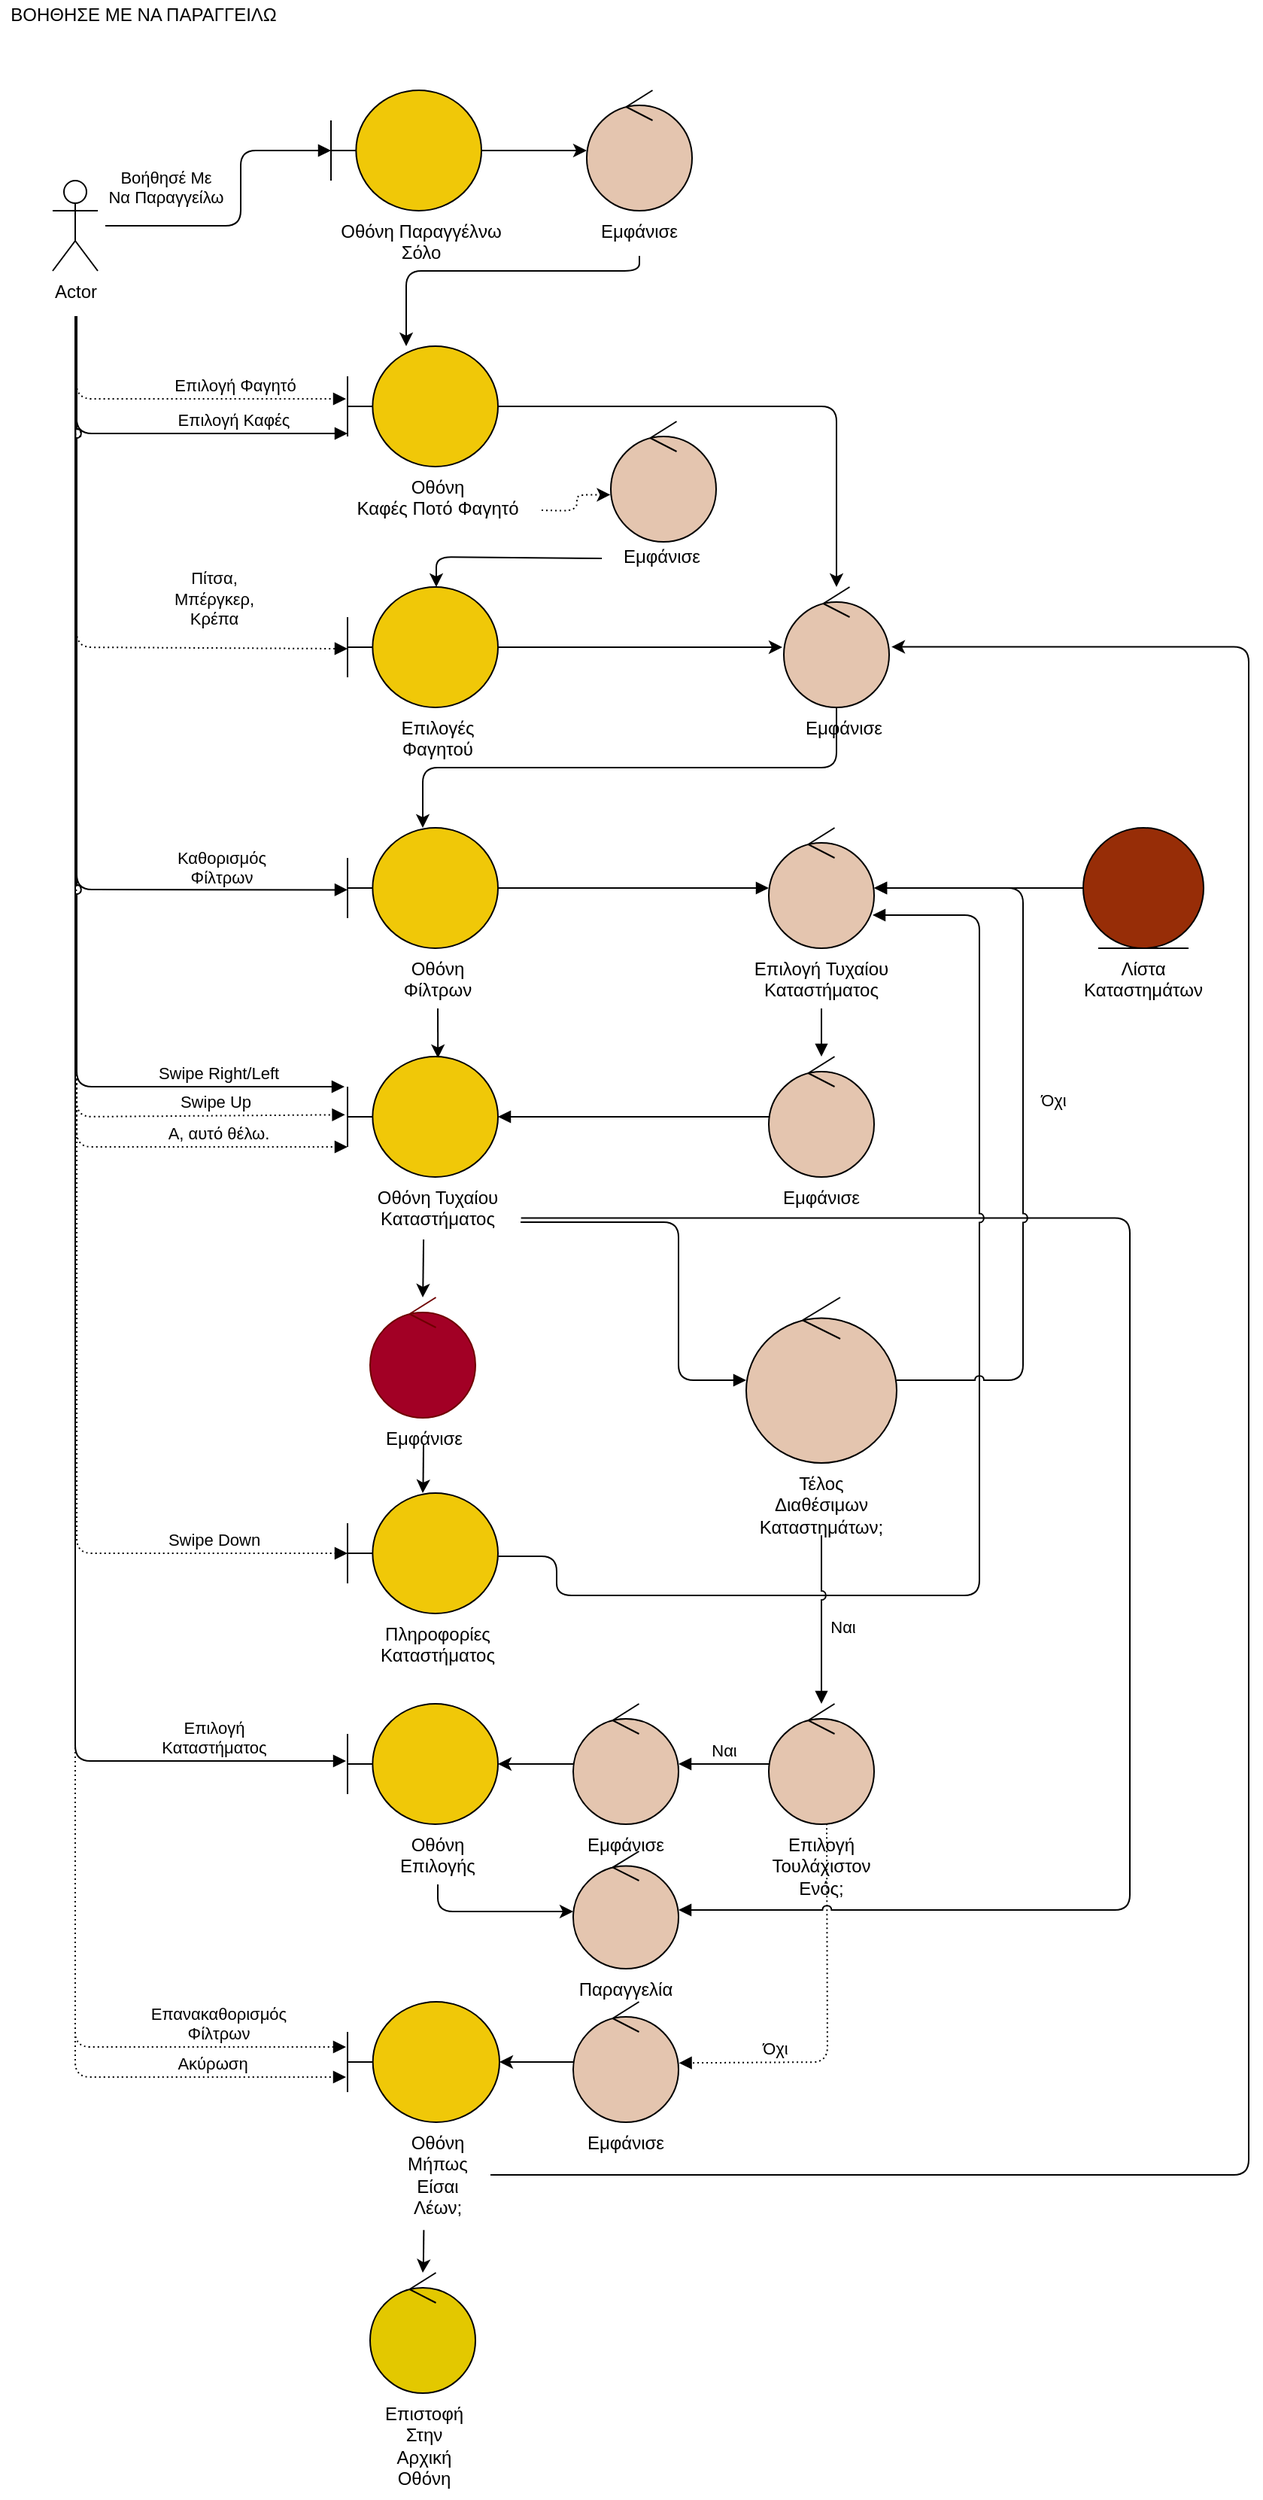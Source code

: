 <mxfile version="17.4.2" type="device"><diagram id="_NEF_zK0TXl3RWh3A6Ux" name="Page-1"><mxGraphModel dx="2742" dy="2011" grid="1" gridSize="10" guides="1" tooltips="1" connect="1" arrows="1" fold="1" page="1" pageScale="1" pageWidth="850" pageHeight="1100" math="0" shadow="0"><root><mxCell id="0"/><mxCell id="1" parent="0"/><mxCell id="VGltN-xVdtFaa_U-IgUX-50" value="Όχι" style="html=1;verticalAlign=bottom;endArrow=block;rounded=1;exitX=0.55;exitY=0.995;exitDx=0;exitDy=0;exitPerimeter=0;entryX=1.004;entryY=0.508;entryDx=0;entryDy=0;entryPerimeter=0;fillColor=#fa6800;strokeColor=#000000;jumpStyle=arc;dashed=1;dashPattern=1 2;fontColor=#000000;labelBackgroundColor=none;align=center;" parent="1" source="VGltN-xVdtFaa_U-IgUX-46" target="VGltN-xVdtFaa_U-IgUX-52" edge="1"><mxGeometry x="0.506" width="80" relative="1" as="geometry"><mxPoint x="720" y="1440" as="sourcePoint"/><mxPoint x="910" y="1450" as="targetPoint"/><Array as="points"><mxPoint x="910" y="1470"/></Array><mxPoint as="offset"/></mxGeometry></mxCell><mxCell id="VGltN-xVdtFaa_U-IgUX-1" value="Actor" style="shape=umlActor;verticalLabelPosition=bottom;verticalAlign=top;html=1;fontColor=#000000;labelBackgroundColor=none;align=center;" parent="1" vertex="1"><mxGeometry x="395" y="220" width="30" height="60" as="geometry"/></mxCell><mxCell id="VGltN-xVdtFaa_U-IgUX-2" style="edgeStyle=orthogonalEdgeStyle;rounded=1;orthogonalLoop=1;jettySize=auto;html=1;jumpStyle=arc;fontColor=#000000;labelBackgroundColor=none;align=center;" parent="1" source="VGltN-xVdtFaa_U-IgUX-3" target="VGltN-xVdtFaa_U-IgUX-35" edge="1"><mxGeometry relative="1" as="geometry"/></mxCell><mxCell id="VGltN-xVdtFaa_U-IgUX-3" value="" style="shape=umlBoundary;whiteSpace=wrap;html=1;fillColor=#F0C808;strokeColor=#000000;fontColor=#000000;labelBackgroundColor=none;align=center;" parent="1" vertex="1"><mxGeometry x="580" y="160" width="100" height="80" as="geometry"/></mxCell><mxCell id="VGltN-xVdtFaa_U-IgUX-4" value="Βοήθησέ Με &lt;br&gt;Να Παραγγείλω" style="html=1;verticalAlign=bottom;endArrow=block;rounded=1;jumpStyle=arc;fontColor=#000000;labelBackgroundColor=none;align=center;" parent="1" target="VGltN-xVdtFaa_U-IgUX-3" edge="1"><mxGeometry x="-0.6" y="10" width="80" relative="1" as="geometry"><mxPoint x="430" y="250" as="sourcePoint"/><mxPoint x="510" y="199.5" as="targetPoint"/><Array as="points"><mxPoint x="520" y="250"/><mxPoint x="520" y="200"/></Array><mxPoint as="offset"/></mxGeometry></mxCell><mxCell id="VGltN-xVdtFaa_U-IgUX-5" style="edgeStyle=orthogonalEdgeStyle;rounded=1;orthogonalLoop=1;jettySize=auto;html=1;jumpStyle=arc;fontColor=#000000;labelBackgroundColor=none;align=center;" parent="1" source="VGltN-xVdtFaa_U-IgUX-7" target="VGltN-xVdtFaa_U-IgUX-32" edge="1"><mxGeometry relative="1" as="geometry"/></mxCell><mxCell id="VGltN-xVdtFaa_U-IgUX-6" style="edgeStyle=orthogonalEdgeStyle;rounded=1;orthogonalLoop=1;jettySize=auto;html=1;fillColor=#008a00;strokeColor=#000000;jumpStyle=arc;dashed=1;dashPattern=1 2;fontColor=#000000;labelBackgroundColor=none;align=center;entryX=-0.004;entryY=0.609;entryDx=0;entryDy=0;entryPerimeter=0;" parent="1" target="VGltN-xVdtFaa_U-IgUX-27" edge="1"><mxGeometry relative="1" as="geometry"><Array as="points"/><mxPoint x="720" y="439" as="sourcePoint"/></mxGeometry></mxCell><mxCell id="VGltN-xVdtFaa_U-IgUX-7" value="" style="shape=umlBoundary;whiteSpace=wrap;html=1;fillColor=#F0C808;strokeColor=#000000;fontColor=#000000;labelBackgroundColor=none;align=center;" parent="1" vertex="1"><mxGeometry x="591" y="330" width="100" height="80" as="geometry"/></mxCell><mxCell id="VGltN-xVdtFaa_U-IgUX-8" value="Επιλογή Καφές" style="html=1;verticalAlign=bottom;endArrow=block;rounded=1;entryX=0;entryY=0.725;entryDx=0;entryDy=0;entryPerimeter=0;jumpStyle=arc;fontColor=#000000;labelBackgroundColor=none;align=center;endFill=1;" parent="1" target="VGltN-xVdtFaa_U-IgUX-7" edge="1"><mxGeometry x="0.409" width="80" relative="1" as="geometry"><mxPoint x="410" y="310" as="sourcePoint"/><mxPoint x="581" y="400" as="targetPoint"/><Array as="points"><mxPoint x="411" y="388"/></Array><mxPoint as="offset"/></mxGeometry></mxCell><mxCell id="VGltN-xVdtFaa_U-IgUX-9" value="" style="edgeStyle=orthogonalEdgeStyle;rounded=1;orthogonalLoop=1;jettySize=auto;html=1;jumpStyle=arc;fontColor=#000000;labelBackgroundColor=none;align=center;exitX=0.5;exitY=1;exitDx=0;exitDy=0;entryX=0.601;entryY=0.012;entryDx=0;entryDy=0;entryPerimeter=0;" parent="1" source="GiPnvIW-uL_MD8XltnEx-7" target="VGltN-xVdtFaa_U-IgUX-15" edge="1"><mxGeometry relative="1" as="geometry"/></mxCell><mxCell id="VGltN-xVdtFaa_U-IgUX-10" style="edgeStyle=orthogonalEdgeStyle;rounded=1;orthogonalLoop=1;jettySize=auto;html=1;jumpStyle=arc;fontColor=#000000;labelBackgroundColor=none;align=center;endArrow=block;endFill=1;" parent="1" source="VGltN-xVdtFaa_U-IgUX-11" target="VGltN-xVdtFaa_U-IgUX-19" edge="1"><mxGeometry relative="1" as="geometry"/></mxCell><mxCell id="VGltN-xVdtFaa_U-IgUX-11" value="" style="shape=umlBoundary;whiteSpace=wrap;html=1;fillColor=#F0C808;strokeColor=#000000;fontColor=#000000;labelBackgroundColor=none;align=center;" parent="1" vertex="1"><mxGeometry x="591" y="650" width="100" height="80" as="geometry"/></mxCell><mxCell id="VGltN-xVdtFaa_U-IgUX-12" value="Καθορισμός&lt;br&gt;Φίλτρων" style="html=1;verticalAlign=bottom;endArrow=block;rounded=1;entryX=0;entryY=0.515;entryDx=0;entryDy=0;entryPerimeter=0;jumpStyle=arc;fontColor=#000000;labelBackgroundColor=none;align=center;endFill=1;" parent="1" target="VGltN-xVdtFaa_U-IgUX-11" edge="1"><mxGeometry x="0.702" y="-1" width="80" relative="1" as="geometry"><mxPoint x="410" y="310" as="sourcePoint"/><mxPoint x="591" y="680" as="targetPoint"/><Array as="points"><mxPoint x="411" y="691"/></Array><mxPoint as="offset"/></mxGeometry></mxCell><mxCell id="VGltN-xVdtFaa_U-IgUX-13" value="" style="edgeStyle=orthogonalEdgeStyle;rounded=1;orthogonalLoop=1;jettySize=auto;html=1;fillColor=#a20025;strokeColor=#000000;jumpStyle=arc;fontColor=#000000;labelBackgroundColor=none;align=center;exitX=0.414;exitY=1.038;exitDx=0;exitDy=0;exitPerimeter=0;" parent="1" source="GiPnvIW-uL_MD8XltnEx-10" target="VGltN-xVdtFaa_U-IgUX-38" edge="1"><mxGeometry relative="1" as="geometry"/></mxCell><mxCell id="VGltN-xVdtFaa_U-IgUX-14" style="edgeStyle=orthogonalEdgeStyle;rounded=1;orthogonalLoop=1;jettySize=auto;html=1;jumpStyle=arc;fontColor=#000000;labelBackgroundColor=none;align=center;exitX=1;exitY=0.75;exitDx=0;exitDy=0;endArrow=block;endFill=1;" parent="1" source="GiPnvIW-uL_MD8XltnEx-10" target="VGltN-xVdtFaa_U-IgUX-25" edge="1"><mxGeometry relative="1" as="geometry"><mxPoint x="691" y="1072" as="targetPoint"/><Array as="points"><mxPoint x="811" y="912"/><mxPoint x="811" y="1017"/></Array></mxGeometry></mxCell><mxCell id="VGltN-xVdtFaa_U-IgUX-61" style="edgeStyle=orthogonalEdgeStyle;rounded=1;orthogonalLoop=1;jettySize=auto;html=1;fillColor=#0050ef;strokeColor=#000000;jumpStyle=arc;fontColor=#000000;labelBackgroundColor=none;align=center;exitX=1.003;exitY=0.681;exitDx=0;exitDy=0;endArrow=block;endFill=1;exitPerimeter=0;" parent="1" source="GiPnvIW-uL_MD8XltnEx-10" target="VGltN-xVdtFaa_U-IgUX-59" edge="1"><mxGeometry relative="1" as="geometry"><Array as="points"><mxPoint x="1111" y="909"/><mxPoint x="1111" y="1369"/></Array></mxGeometry></mxCell><mxCell id="VGltN-xVdtFaa_U-IgUX-15" value="" style="shape=umlBoundary;whiteSpace=wrap;html=1;fillColor=#F0C808;strokeColor=#000000;fontColor=#000000;labelBackgroundColor=none;align=center;" parent="1" vertex="1"><mxGeometry x="591" y="802" width="100" height="80" as="geometry"/></mxCell><mxCell id="VGltN-xVdtFaa_U-IgUX-16" style="edgeStyle=orthogonalEdgeStyle;rounded=1;orthogonalLoop=1;jettySize=auto;html=1;jumpStyle=arc;fontColor=#000000;labelBackgroundColor=none;align=center;endArrow=block;endFill=1;" parent="1" source="VGltN-xVdtFaa_U-IgUX-17" target="VGltN-xVdtFaa_U-IgUX-15" edge="1"><mxGeometry relative="1" as="geometry"/></mxCell><mxCell id="VGltN-xVdtFaa_U-IgUX-17" value="" style="ellipse;shape=umlControl;whiteSpace=wrap;html=1;fillColor=#E4C5AF;fontColor=#000000;labelBackgroundColor=none;align=center;" parent="1" vertex="1"><mxGeometry x="871" y="802" width="70" height="80" as="geometry"/></mxCell><mxCell id="VGltN-xVdtFaa_U-IgUX-18" style="edgeStyle=orthogonalEdgeStyle;rounded=1;orthogonalLoop=1;jettySize=auto;html=1;jumpStyle=arc;fontColor=#000000;labelBackgroundColor=none;align=center;exitX=0.5;exitY=1;exitDx=0;exitDy=0;endArrow=block;endFill=1;" parent="1" source="GiPnvIW-uL_MD8XltnEx-8" target="VGltN-xVdtFaa_U-IgUX-17" edge="1"><mxGeometry relative="1" as="geometry"/></mxCell><mxCell id="VGltN-xVdtFaa_U-IgUX-19" value="" style="ellipse;shape=umlControl;whiteSpace=wrap;html=1;fillColor=#E4C5AF;fontColor=#000000;labelBackgroundColor=none;align=center;" parent="1" vertex="1"><mxGeometry x="871" y="650" width="70" height="80" as="geometry"/></mxCell><mxCell id="VGltN-xVdtFaa_U-IgUX-20" style="edgeStyle=orthogonalEdgeStyle;rounded=1;orthogonalLoop=1;jettySize=auto;html=1;jumpStyle=arc;fontColor=#000000;labelBackgroundColor=none;align=center;endArrow=block;endFill=1;" parent="1" source="VGltN-xVdtFaa_U-IgUX-21" target="VGltN-xVdtFaa_U-IgUX-19" edge="1"><mxGeometry relative="1" as="geometry"><Array as="points"><mxPoint x="990" y="690"/><mxPoint x="990" y="690"/></Array></mxGeometry></mxCell><mxCell id="VGltN-xVdtFaa_U-IgUX-21" value="" style="ellipse;shape=umlEntity;whiteSpace=wrap;html=1;fontColor=#000000;labelBackgroundColor=none;align=center;fillColor=#972D07;" parent="1" vertex="1"><mxGeometry x="1080" y="650" width="80" height="80" as="geometry"/></mxCell><mxCell id="VGltN-xVdtFaa_U-IgUX-22" value="Swipe Right/Left" style="html=1;verticalAlign=bottom;endArrow=block;rounded=1;jumpStyle=arc;fontColor=#000000;labelBackgroundColor=none;align=center;endFill=1;" parent="1" edge="1"><mxGeometry x="0.756" width="80" relative="1" as="geometry"><mxPoint x="411" y="310" as="sourcePoint"/><mxPoint x="589" y="822" as="targetPoint"/><Array as="points"><mxPoint x="411" y="822"/></Array><mxPoint as="offset"/></mxGeometry></mxCell><mxCell id="VGltN-xVdtFaa_U-IgUX-23" style="edgeStyle=orthogonalEdgeStyle;rounded=1;orthogonalLoop=1;jettySize=auto;html=1;fillColor=#a20025;strokeColor=#000000;jumpStyle=arc;fontColor=#000000;labelBackgroundColor=none;align=center;exitX=1.003;exitY=0.525;exitDx=0;exitDy=0;exitPerimeter=0;endArrow=block;endFill=1;" parent="1" source="VGltN-xVdtFaa_U-IgUX-24" edge="1"><mxGeometry relative="1" as="geometry"><mxPoint x="940" y="708" as="targetPoint"/><Array as="points"><mxPoint x="730" y="1134"/><mxPoint x="730" y="1160"/><mxPoint x="1011" y="1160"/><mxPoint x="1011" y="708"/></Array></mxGeometry></mxCell><mxCell id="VGltN-xVdtFaa_U-IgUX-24" value="" style="shape=umlBoundary;whiteSpace=wrap;html=1;fillColor=#F0C808;fontColor=#000000;strokeColor=#000000;labelBackgroundColor=none;align=center;" parent="1" vertex="1"><mxGeometry x="591" y="1092" width="100" height="80" as="geometry"/></mxCell><mxCell id="VGltN-xVdtFaa_U-IgUX-25" value="" style="ellipse;shape=umlControl;whiteSpace=wrap;html=1;fillColor=#E4C5AF;fontColor=#000000;labelBackgroundColor=none;align=center;" parent="1" vertex="1"><mxGeometry x="856" y="962" width="100" height="110" as="geometry"/></mxCell><mxCell id="VGltN-xVdtFaa_U-IgUX-26" style="edgeStyle=orthogonalEdgeStyle;rounded=1;orthogonalLoop=1;jettySize=auto;html=1;fillColor=#008a00;strokeColor=#000000;jumpStyle=arc;fontColor=#000000;labelBackgroundColor=none;align=center;exitX=0;exitY=0.5;exitDx=0;exitDy=0;" parent="1" source="GiPnvIW-uL_MD8XltnEx-4" target="VGltN-xVdtFaa_U-IgUX-29" edge="1"><mxGeometry relative="1" as="geometry"><Array as="points"><mxPoint x="760" y="470"/><mxPoint x="650" y="470"/></Array></mxGeometry></mxCell><mxCell id="VGltN-xVdtFaa_U-IgUX-27" value="" style="ellipse;shape=umlControl;whiteSpace=wrap;html=1;fillColor=#E4C5AF;fontColor=#000000;strokeColor=#000000;labelBackgroundColor=none;align=center;" parent="1" vertex="1"><mxGeometry x="766" y="380" width="70" height="80" as="geometry"/></mxCell><mxCell id="VGltN-xVdtFaa_U-IgUX-28" style="edgeStyle=orthogonalEdgeStyle;rounded=1;orthogonalLoop=1;jettySize=auto;html=1;fillColor=#008a00;strokeColor=#000000;jumpStyle=arc;fontColor=#000000;labelBackgroundColor=none;align=center;" parent="1" source="VGltN-xVdtFaa_U-IgUX-29" edge="1"><mxGeometry relative="1" as="geometry"><mxPoint x="880" y="530" as="targetPoint"/></mxGeometry></mxCell><mxCell id="VGltN-xVdtFaa_U-IgUX-29" value="" style="shape=umlBoundary;whiteSpace=wrap;html=1;fillColor=#F0C808;fontColor=#000000;strokeColor=#000000;labelBackgroundColor=none;align=center;" parent="1" vertex="1"><mxGeometry x="591" y="490" width="100" height="80" as="geometry"/></mxCell><mxCell id="VGltN-xVdtFaa_U-IgUX-30" value="Επιλογή Φαγητό" style="html=1;verticalAlign=bottom;endArrow=block;rounded=1;fillColor=#008a00;strokeColor=#000000;jumpStyle=none;dashed=1;dashPattern=1 2;fontColor=#000000;labelBackgroundColor=none;align=center;endFill=1;" parent="1" edge="1"><mxGeometry x="0.366" width="80" relative="1" as="geometry"><mxPoint x="410" y="310" as="sourcePoint"/><mxPoint x="590" y="365" as="targetPoint"/><Array as="points"><mxPoint x="411" y="365"/></Array><mxPoint as="offset"/></mxGeometry></mxCell><mxCell id="VGltN-xVdtFaa_U-IgUX-31" style="edgeStyle=orthogonalEdgeStyle;rounded=1;orthogonalLoop=1;jettySize=auto;html=1;jumpStyle=arc;fontColor=#000000;labelBackgroundColor=none;align=center;" parent="1" source="VGltN-xVdtFaa_U-IgUX-32" target="VGltN-xVdtFaa_U-IgUX-11" edge="1"><mxGeometry relative="1" as="geometry"><Array as="points"><mxPoint x="916" y="610"/><mxPoint x="641" y="610"/></Array></mxGeometry></mxCell><mxCell id="VGltN-xVdtFaa_U-IgUX-32" value="" style="ellipse;shape=umlControl;whiteSpace=wrap;html=1;fillColor=#E4C5AF;fontColor=#000000;labelBackgroundColor=none;align=center;" parent="1" vertex="1"><mxGeometry x="881" y="490" width="70" height="80" as="geometry"/></mxCell><mxCell id="VGltN-xVdtFaa_U-IgUX-33" value="Πίτσα, &lt;br&gt;Μπέργκερ, &lt;br&gt;Κρέπα" style="html=1;verticalAlign=bottom;endArrow=block;rounded=1;entryX=0;entryY=0.513;entryDx=0;entryDy=0;entryPerimeter=0;fillColor=#008a00;strokeColor=#000000;jumpStyle=arc;dashed=1;dashPattern=1 2;fontColor=#000000;labelBackgroundColor=none;align=center;endFill=1;" parent="1" target="VGltN-xVdtFaa_U-IgUX-29" edge="1"><mxGeometry x="0.556" y="11" width="80" relative="1" as="geometry"><mxPoint x="411" y="310" as="sourcePoint"/><mxPoint x="911" y="450" as="targetPoint"/><Array as="points"><mxPoint x="411" y="530"/></Array><mxPoint as="offset"/></mxGeometry></mxCell><mxCell id="VGltN-xVdtFaa_U-IgUX-34" style="edgeStyle=orthogonalEdgeStyle;rounded=1;orthogonalLoop=1;jettySize=auto;html=1;jumpStyle=arc;fontColor=#000000;labelBackgroundColor=none;align=center;" parent="1" target="VGltN-xVdtFaa_U-IgUX-7" edge="1"><mxGeometry relative="1" as="geometry"><mxPoint x="770" y="340" as="targetPoint"/><Array as="points"><mxPoint x="785" y="280"/><mxPoint x="630" y="280"/></Array><mxPoint x="785" y="270" as="sourcePoint"/></mxGeometry></mxCell><mxCell id="VGltN-xVdtFaa_U-IgUX-35" value="" style="ellipse;shape=umlControl;whiteSpace=wrap;html=1;fillColor=#E4C5AF;fontColor=#000000;labelBackgroundColor=none;align=center;" parent="1" vertex="1"><mxGeometry x="750" y="160" width="70" height="80" as="geometry"/></mxCell><mxCell id="VGltN-xVdtFaa_U-IgUX-36" value="Swipe Up" style="html=1;verticalAlign=bottom;endArrow=block;rounded=1;fillColor=#a20025;strokeColor=#000000;entryX=-0.017;entryY=0.483;entryDx=0;entryDy=0;entryPerimeter=0;jumpStyle=arc;dashed=1;dashPattern=1 2;fontColor=#000000;labelBackgroundColor=none;align=center;endFill=1;" parent="1" target="VGltN-xVdtFaa_U-IgUX-15" edge="1"><mxGeometry x="0.759" width="80" relative="1" as="geometry"><mxPoint x="411" y="310" as="sourcePoint"/><mxPoint x="591" y="856" as="targetPoint"/><Array as="points"><mxPoint x="411" y="842"/></Array><mxPoint as="offset"/></mxGeometry></mxCell><mxCell id="VGltN-xVdtFaa_U-IgUX-37" value="" style="edgeStyle=orthogonalEdgeStyle;rounded=1;orthogonalLoop=1;jettySize=auto;html=1;fillColor=#a20025;strokeColor=#000000;jumpStyle=arc;fontColor=#000000;labelBackgroundColor=none;align=center;exitX=0.5;exitY=1;exitDx=0;exitDy=0;" parent="1" source="GiPnvIW-uL_MD8XltnEx-13" target="VGltN-xVdtFaa_U-IgUX-24" edge="1"><mxGeometry relative="1" as="geometry"><Array as="points"/></mxGeometry></mxCell><mxCell id="VGltN-xVdtFaa_U-IgUX-38" value="" style="ellipse;shape=umlControl;whiteSpace=wrap;html=1;fillColor=#a20025;fontColor=#000000;strokeColor=#6F0000;labelBackgroundColor=none;align=center;" parent="1" vertex="1"><mxGeometry x="606" y="962" width="70" height="80" as="geometry"/></mxCell><mxCell id="VGltN-xVdtFaa_U-IgUX-39" value="Swipe Down" style="html=1;verticalAlign=bottom;endArrow=block;rounded=1;fillColor=#a20025;strokeColor=#000000;jumpStyle=arc;dashed=1;dashPattern=1 2;fontColor=#000000;labelBackgroundColor=none;align=center;endFill=1;" parent="1" edge="1"><mxGeometry x="0.822" width="80" relative="1" as="geometry"><mxPoint x="411" y="310" as="sourcePoint"/><mxPoint x="591" y="1132" as="targetPoint"/><Array as="points"><mxPoint x="411" y="1132"/></Array><mxPoint as="offset"/></mxGeometry></mxCell><mxCell id="VGltN-xVdtFaa_U-IgUX-40" value="ΒΟΗΘΗΣΕ ΜΕ ΝΑ ΠΑΡΑΓΓΕΙΛΩ" style="text;html=1;align=center;verticalAlign=middle;resizable=0;points=[];autosize=1;strokeColor=none;fillColor=none;fontColor=#000000;labelBackgroundColor=none;" parent="1" vertex="1"><mxGeometry x="360" y="100" width="190" height="20" as="geometry"/></mxCell><mxCell id="VGltN-xVdtFaa_U-IgUX-41" value="Ναι" style="html=1;verticalAlign=bottom;endArrow=block;rounded=1;jumpStyle=arc;fontColor=#000000;labelBackgroundColor=none;align=center;exitX=0.5;exitY=1;exitDx=0;exitDy=0;" parent="1" source="GiPnvIW-uL_MD8XltnEx-12" target="VGltN-xVdtFaa_U-IgUX-46" edge="1"><mxGeometry x="0.25" y="14" width="80" relative="1" as="geometry"><mxPoint x="956" y="1022" as="sourcePoint"/><mxPoint x="906" y="1192" as="targetPoint"/><mxPoint as="offset"/></mxGeometry></mxCell><mxCell id="VGltN-xVdtFaa_U-IgUX-42" style="edgeStyle=orthogonalEdgeStyle;rounded=1;orthogonalLoop=1;jettySize=auto;html=1;jumpStyle=arc;fontColor=#000000;labelBackgroundColor=none;align=center;" parent="1" source="VGltN-xVdtFaa_U-IgUX-43" target="VGltN-xVdtFaa_U-IgUX-45" edge="1"><mxGeometry relative="1" as="geometry"/></mxCell><mxCell id="VGltN-xVdtFaa_U-IgUX-43" value="" style="ellipse;shape=umlControl;whiteSpace=wrap;html=1;fillColor=#E4C5AF;fontColor=#000000;labelBackgroundColor=none;align=center;" parent="1" vertex="1"><mxGeometry x="741" y="1232" width="70" height="80" as="geometry"/></mxCell><mxCell id="VGltN-xVdtFaa_U-IgUX-44" style="edgeStyle=orthogonalEdgeStyle;rounded=1;orthogonalLoop=1;jettySize=auto;html=1;jumpStyle=arc;fontColor=#000000;labelBackgroundColor=none;align=center;exitX=0.5;exitY=1;exitDx=0;exitDy=0;" parent="1" source="GiPnvIW-uL_MD8XltnEx-15" target="VGltN-xVdtFaa_U-IgUX-59" edge="1"><mxGeometry relative="1" as="geometry"><Array as="points"><mxPoint x="651" y="1370"/></Array></mxGeometry></mxCell><mxCell id="VGltN-xVdtFaa_U-IgUX-45" value="" style="shape=umlBoundary;whiteSpace=wrap;html=1;fillColor=#F0C808;strokeColor=#000000;fontColor=#000000;labelBackgroundColor=none;align=center;" parent="1" vertex="1"><mxGeometry x="591" y="1232" width="100" height="80" as="geometry"/></mxCell><mxCell id="VGltN-xVdtFaa_U-IgUX-46" value="" style="ellipse;shape=umlControl;whiteSpace=wrap;html=1;fillColor=#E4C5AF;fontColor=#000000;labelBackgroundColor=none;align=center;" parent="1" vertex="1"><mxGeometry x="871" y="1232" width="70" height="80" as="geometry"/></mxCell><mxCell id="VGltN-xVdtFaa_U-IgUX-47" value="Επιλογή&lt;br&gt;Καταστήματος" style="html=1;verticalAlign=bottom;endArrow=block;rounded=1;jumpStyle=arc;fontColor=#000000;labelBackgroundColor=none;align=center;endFill=1;" parent="1" edge="1"><mxGeometry x="0.844" width="80" relative="1" as="geometry"><mxPoint x="410" y="320" as="sourcePoint"/><mxPoint x="590" y="1270" as="targetPoint"/><Array as="points"><mxPoint x="410" y="1270"/></Array><mxPoint as="offset"/></mxGeometry></mxCell><mxCell id="VGltN-xVdtFaa_U-IgUX-48" value="Ναι" style="html=1;verticalAlign=bottom;endArrow=block;rounded=1;jumpStyle=arc;fontColor=#000000;labelBackgroundColor=none;align=center;" parent="1" source="VGltN-xVdtFaa_U-IgUX-46" target="VGltN-xVdtFaa_U-IgUX-43" edge="1"><mxGeometry width="80" relative="1" as="geometry"><mxPoint x="790" y="1220" as="sourcePoint"/><mxPoint x="870" y="1220" as="targetPoint"/></mxGeometry></mxCell><mxCell id="VGltN-xVdtFaa_U-IgUX-49" value="Όχι" style="html=1;verticalAlign=bottom;endArrow=block;rounded=1;jumpStyle=arc;fontColor=#000000;labelBackgroundColor=none;align=center;endFill=1;" parent="1" source="VGltN-xVdtFaa_U-IgUX-25" target="VGltN-xVdtFaa_U-IgUX-19" edge="1"><mxGeometry x="0.024" y="-20" width="80" relative="1" as="geometry"><mxPoint x="960" y="808" as="sourcePoint"/><mxPoint x="1040" y="808" as="targetPoint"/><Array as="points"><mxPoint x="1040" y="1017"/><mxPoint x="1040" y="690"/></Array><mxPoint as="offset"/></mxGeometry></mxCell><mxCell id="VGltN-xVdtFaa_U-IgUX-51" style="edgeStyle=orthogonalEdgeStyle;rounded=1;orthogonalLoop=1;jettySize=auto;html=1;fillColor=#fa6800;strokeColor=#000000;jumpStyle=arc;fontColor=#000000;labelBackgroundColor=none;align=center;" parent="1" source="VGltN-xVdtFaa_U-IgUX-52" target="VGltN-xVdtFaa_U-IgUX-55" edge="1"><mxGeometry relative="1" as="geometry"/></mxCell><mxCell id="VGltN-xVdtFaa_U-IgUX-52" value="" style="ellipse;shape=umlControl;whiteSpace=wrap;html=1;fillColor=#E4C5AF;fontColor=#000000;strokeColor=#000000;labelBackgroundColor=none;align=center;" parent="1" vertex="1"><mxGeometry x="741" y="1430" width="70" height="80" as="geometry"/></mxCell><mxCell id="VGltN-xVdtFaa_U-IgUX-53" style="edgeStyle=orthogonalEdgeStyle;rounded=1;orthogonalLoop=1;jettySize=auto;html=1;fillColor=#fa6800;strokeColor=#000000;jumpStyle=arc;fontColor=#000000;labelBackgroundColor=none;align=center;exitX=1;exitY=0.5;exitDx=0;exitDy=0;entryX=1.022;entryY=0.497;entryDx=0;entryDy=0;entryPerimeter=0;" parent="1" source="GiPnvIW-uL_MD8XltnEx-20" target="VGltN-xVdtFaa_U-IgUX-32" edge="1"><mxGeometry relative="1" as="geometry"><Array as="points"><mxPoint x="1190" y="1545"/><mxPoint x="1190" y="530"/></Array><mxPoint x="960" y="550" as="targetPoint"/></mxGeometry></mxCell><mxCell id="VGltN-xVdtFaa_U-IgUX-54" style="edgeStyle=orthogonalEdgeStyle;rounded=1;orthogonalLoop=1;jettySize=auto;html=1;fillColor=#e3c800;strokeColor=#000000;jumpStyle=arc;fontColor=#000000;labelBackgroundColor=none;align=center;exitX=0.367;exitY=1.024;exitDx=0;exitDy=0;exitPerimeter=0;" parent="1" source="GiPnvIW-uL_MD8XltnEx-20" edge="1" target="VGltN-xVdtFaa_U-IgUX-58"><mxGeometry relative="1" as="geometry"><mxPoint x="641.5" y="1560" as="targetPoint"/></mxGeometry></mxCell><mxCell id="VGltN-xVdtFaa_U-IgUX-55" value="" style="shape=umlBoundary;whiteSpace=wrap;html=1;direction=east;fillColor=#F0C808;fontColor=#000000;strokeColor=#000000;labelBackgroundColor=none;align=center;" parent="1" vertex="1"><mxGeometry x="591" y="1430" width="101" height="80" as="geometry"/></mxCell><mxCell id="VGltN-xVdtFaa_U-IgUX-56" value="Ακύρωση" style="html=1;verticalAlign=bottom;endArrow=block;rounded=1;fillColor=#e3c800;strokeColor=#000000;jumpStyle=arc;dashed=1;dashPattern=1 2;fontColor=#000000;labelBackgroundColor=none;align=center;endFill=1;" parent="1" edge="1"><mxGeometry x="0.868" width="80" relative="1" as="geometry"><mxPoint x="410" y="310" as="sourcePoint"/><mxPoint x="590" y="1480" as="targetPoint"/><Array as="points"><mxPoint x="410" y="1480"/></Array><mxPoint as="offset"/></mxGeometry></mxCell><mxCell id="VGltN-xVdtFaa_U-IgUX-57" value="Επανακαθορισμός&lt;br&gt;Φίλτρων" style="html=1;verticalAlign=bottom;endArrow=block;rounded=1;fillColor=#fa6800;strokeColor=#000000;jumpStyle=arc;dashed=1;dashPattern=1 2;fontColor=#000000;labelBackgroundColor=none;align=center;endFill=1;" parent="1" edge="1"><mxGeometry x="0.87" width="80" relative="1" as="geometry"><mxPoint x="410" y="310" as="sourcePoint"/><mxPoint x="590" y="1460" as="targetPoint"/><Array as="points"><mxPoint x="410" y="1460"/></Array><mxPoint x="1" as="offset"/></mxGeometry></mxCell><mxCell id="VGltN-xVdtFaa_U-IgUX-58" value="" style="ellipse;shape=umlControl;whiteSpace=wrap;html=1;fillColor=#e3c800;fontColor=#000000;strokeColor=#000000;labelBackgroundColor=none;align=center;" parent="1" vertex="1"><mxGeometry x="606" y="1610" width="70" height="80" as="geometry"/></mxCell><mxCell id="VGltN-xVdtFaa_U-IgUX-59" value="" style="ellipse;shape=umlControl;whiteSpace=wrap;html=1;fillColor=#E4C5AF;fontColor=#000000;labelBackgroundColor=none;align=center;" parent="1" vertex="1"><mxGeometry x="741" y="1330" width="70" height="78" as="geometry"/></mxCell><mxCell id="VGltN-xVdtFaa_U-IgUX-60" value="Α, αυτό θέλω." style="html=1;verticalAlign=bottom;endArrow=block;rounded=1;fillColor=#0050ef;strokeColor=#000000;jumpStyle=arc;dashed=1;dashPattern=1 2;fontColor=#000000;labelBackgroundColor=none;align=center;endFill=1;" parent="1" edge="1"><mxGeometry x="0.765" width="80" relative="1" as="geometry"><mxPoint x="410" y="310" as="sourcePoint"/><mxPoint x="591" y="862" as="targetPoint"/><Array as="points"><mxPoint x="411" y="862"/></Array><mxPoint as="offset"/></mxGeometry></mxCell><mxCell id="GiPnvIW-uL_MD8XltnEx-1" value="&lt;meta charset=&quot;utf-8&quot;&gt;&lt;span style=&quot;font-family: helvetica; font-size: 12px; font-style: normal; font-weight: 400; letter-spacing: normal; text-indent: 0px; text-transform: none; word-spacing: 0px; display: inline; float: none;&quot;&gt;Εμφάνισε&lt;/span&gt;" style="text;whiteSpace=wrap;html=1;fontColor=#000000;labelBackgroundColor=none;align=center;" vertex="1" parent="1"><mxGeometry x="745" y="240" width="80" height="30" as="geometry"/></mxCell><mxCell id="GiPnvIW-uL_MD8XltnEx-2" value="&lt;meta charset=&quot;utf-8&quot;&gt;&lt;span style=&quot;font-family: helvetica; font-size: 12px; font-style: normal; font-weight: 400; letter-spacing: normal; text-indent: 0px; text-transform: none; word-spacing: 0px; display: inline; float: none;&quot;&gt;Οθόνη Παραγγέλνω&lt;/span&gt;&lt;br style=&quot;font-family: helvetica; font-size: 12px; font-style: normal; font-weight: 400; letter-spacing: normal; text-indent: 0px; text-transform: none; word-spacing: 0px;&quot;&gt;&lt;span style=&quot;font-family: helvetica; font-size: 12px; font-style: normal; font-weight: 400; letter-spacing: normal; text-indent: 0px; text-transform: none; word-spacing: 0px; display: inline; float: none;&quot;&gt;Σόλο&lt;/span&gt;" style="text;whiteSpace=wrap;html=1;fontColor=#000000;labelBackgroundColor=none;align=center;" vertex="1" parent="1"><mxGeometry x="570" y="240" width="140" height="40" as="geometry"/></mxCell><mxCell id="GiPnvIW-uL_MD8XltnEx-3" value="&lt;span style=&quot;font-family: &amp;#34;helvetica&amp;#34; ; font-size: 12px ; font-style: normal ; font-weight: 400 ; letter-spacing: normal ; text-indent: 0px ; text-transform: none ; word-spacing: 0px ; display: inline ; float: none&quot;&gt;Οθόνη&lt;/span&gt;&lt;br style=&quot;font-family: &amp;#34;helvetica&amp;#34; ; font-size: 12px ; font-style: normal ; font-weight: 400 ; letter-spacing: normal ; text-indent: 0px ; text-transform: none ; word-spacing: 0px&quot;&gt;&lt;span style=&quot;font-family: &amp;#34;helvetica&amp;#34; ; font-size: 12px ; font-style: normal ; font-weight: 400 ; letter-spacing: normal ; text-indent: 0px ; text-transform: none ; word-spacing: 0px ; display: inline ; float: none&quot;&gt;Καφές&amp;nbsp;&lt;/span&gt;&lt;span style=&quot;font-family: &amp;#34;helvetica&amp;#34; ; font-size: 12px ; font-style: normal ; font-weight: 400 ; letter-spacing: normal ; text-indent: 0px ; text-transform: none ; word-spacing: 0px ; display: inline ; float: none&quot;&gt;Ποτό&amp;nbsp;&lt;/span&gt;&lt;span style=&quot;font-family: &amp;#34;helvetica&amp;#34; ; font-size: 12px ; font-style: normal ; font-weight: 400 ; letter-spacing: normal ; text-indent: 0px ; text-transform: none ; word-spacing: 0px ; display: inline ; float: none&quot;&gt;Φαγητό&lt;/span&gt;" style="text;whiteSpace=wrap;html=1;fontColor=#000000;labelBackgroundColor=none;align=center;" vertex="1" parent="1"><mxGeometry x="616" y="410" width="70" height="70" as="geometry"/></mxCell><mxCell id="GiPnvIW-uL_MD8XltnEx-4" value="&lt;meta charset=&quot;utf-8&quot;&gt;&lt;span style=&quot;font-family: helvetica; font-size: 12px; font-style: normal; font-weight: 400; letter-spacing: normal; text-indent: 0px; text-transform: none; word-spacing: 0px; display: inline; float: none;&quot;&gt;Εμφάνισε&lt;/span&gt;" style="text;whiteSpace=wrap;html=1;fontColor=#000000;labelBackgroundColor=none;align=center;" vertex="1" parent="1"><mxGeometry x="760" y="456" width="80" height="30" as="geometry"/></mxCell><mxCell id="GiPnvIW-uL_MD8XltnEx-5" value="&lt;span style=&quot;font-family: &amp;quot;helvetica&amp;quot; ; font-size: 12px ; font-style: normal ; font-weight: 400 ; letter-spacing: normal ; text-indent: 0px ; text-transform: none ; word-spacing: 0px ; display: inline ; float: none&quot;&gt;Επιλογές&lt;/span&gt;&lt;br style=&quot;font-family: &amp;quot;helvetica&amp;quot; ; font-size: 12px ; font-style: normal ; font-weight: 400 ; letter-spacing: normal ; text-indent: 0px ; text-transform: none ; word-spacing: 0px&quot;&gt;&lt;span style=&quot;font-family: &amp;quot;helvetica&amp;quot; ; font-size: 12px ; font-style: normal ; font-weight: 400 ; letter-spacing: normal ; text-indent: 0px ; text-transform: none ; word-spacing: 0px ; display: inline ; float: none&quot;&gt;Φαγητού&lt;/span&gt;" style="text;whiteSpace=wrap;html=1;fontColor=#000000;labelBackgroundColor=none;align=center;" vertex="1" parent="1"><mxGeometry x="611" y="570" width="80" height="40" as="geometry"/></mxCell><mxCell id="GiPnvIW-uL_MD8XltnEx-6" value="&lt;meta charset=&quot;utf-8&quot;&gt;&lt;span style=&quot;font-family: helvetica; font-size: 12px; font-style: normal; font-weight: 400; letter-spacing: normal; text-indent: 0px; text-transform: none; word-spacing: 0px; display: inline; float: none;&quot;&gt;Εμφάνισε&lt;/span&gt;" style="text;whiteSpace=wrap;html=1;fontColor=#000000;labelBackgroundColor=none;align=center;" vertex="1" parent="1"><mxGeometry x="881" y="570" width="80" height="30" as="geometry"/></mxCell><mxCell id="GiPnvIW-uL_MD8XltnEx-7" value="&lt;meta charset=&quot;utf-8&quot;&gt;&lt;span style=&quot;color: rgb(0, 0, 0); font-family: helvetica; font-size: 12px; font-style: normal; font-weight: 400; letter-spacing: normal; text-indent: 0px; text-transform: none; word-spacing: 0px; display: inline; float: none;&quot;&gt;Οθόνη&lt;/span&gt;&lt;br style=&quot;color: rgb(0, 0, 0); font-family: helvetica; font-size: 12px; font-style: normal; font-weight: 400; letter-spacing: normal; text-indent: 0px; text-transform: none; word-spacing: 0px;&quot;&gt;&lt;span style=&quot;color: rgb(0, 0, 0); font-family: helvetica; font-size: 12px; font-style: normal; font-weight: 400; letter-spacing: normal; text-indent: 0px; text-transform: none; word-spacing: 0px; display: inline; float: none;&quot;&gt;Φίλτρων&lt;/span&gt;" style="text;whiteSpace=wrap;html=1;fontColor=#000000;align=center;labelBackgroundColor=none;" vertex="1" parent="1"><mxGeometry x="616" y="730" width="70" height="40" as="geometry"/></mxCell><mxCell id="GiPnvIW-uL_MD8XltnEx-8" value="&lt;span style=&quot;color: rgb(0, 0, 0); font-family: helvetica; font-size: 12px; font-style: normal; font-weight: 400; letter-spacing: normal; text-indent: 0px; text-transform: none; word-spacing: 0px; display: inline; float: none;&quot;&gt;Επιλογή&amp;nbsp;&lt;/span&gt;&lt;span style=&quot;color: rgb(0, 0, 0); font-family: helvetica; font-size: 12px; font-style: normal; font-weight: 400; letter-spacing: normal; text-indent: 0px; text-transform: none; word-spacing: 0px; display: inline; float: none;&quot;&gt;Τυχαίου&lt;/span&gt;&lt;br style=&quot;color: rgb(0, 0, 0); font-family: helvetica; font-size: 12px; font-style: normal; font-weight: 400; letter-spacing: normal; text-indent: 0px; text-transform: none; word-spacing: 0px;&quot;&gt;&lt;span style=&quot;color: rgb(0, 0, 0); font-family: helvetica; font-size: 12px; font-style: normal; font-weight: 400; letter-spacing: normal; text-indent: 0px; text-transform: none; word-spacing: 0px; display: inline; float: none;&quot;&gt;Καταστήματος&lt;/span&gt;" style="text;whiteSpace=wrap;html=1;fontColor=#000000;align=center;labelBackgroundColor=none;" vertex="1" parent="1"><mxGeometry x="851" y="730" width="110" height="40" as="geometry"/></mxCell><mxCell id="GiPnvIW-uL_MD8XltnEx-9" value="&lt;meta charset=&quot;utf-8&quot;&gt;&lt;span style=&quot;color: rgb(0, 0, 0); font-family: helvetica; font-size: 12px; font-style: normal; font-weight: 400; letter-spacing: normal; text-indent: 0px; text-transform: none; word-spacing: 0px; display: inline; float: none;&quot;&gt;Λίστα&lt;/span&gt;&lt;br style=&quot;color: rgb(0, 0, 0); font-family: helvetica; font-size: 12px; font-style: normal; font-weight: 400; letter-spacing: normal; text-indent: 0px; text-transform: none; word-spacing: 0px;&quot;&gt;&lt;span style=&quot;color: rgb(0, 0, 0); font-family: helvetica; font-size: 12px; font-style: normal; font-weight: 400; letter-spacing: normal; text-indent: 0px; text-transform: none; word-spacing: 0px; display: inline; float: none;&quot;&gt;Καταστημάτων&lt;/span&gt;" style="text;whiteSpace=wrap;html=1;fontColor=#000000;align=center;labelBackgroundColor=none;" vertex="1" parent="1"><mxGeometry x="1065" y="730" width="110" height="40" as="geometry"/></mxCell><mxCell id="GiPnvIW-uL_MD8XltnEx-10" value="&lt;meta charset=&quot;utf-8&quot;&gt;&lt;span style=&quot;color: rgb(0, 0, 0); font-family: helvetica; font-size: 12px; font-style: normal; font-weight: 400; letter-spacing: normal; text-indent: 0px; text-transform: none; word-spacing: 0px; display: inline; float: none;&quot;&gt;Οθόνη Τυχαίου&lt;/span&gt;&lt;br style=&quot;color: rgb(0, 0, 0); font-family: helvetica; font-size: 12px; font-style: normal; font-weight: 400; letter-spacing: normal; text-indent: 0px; text-transform: none; word-spacing: 0px;&quot;&gt;&lt;span style=&quot;color: rgb(0, 0, 0); font-family: helvetica; font-size: 12px; font-style: normal; font-weight: 400; letter-spacing: normal; text-indent: 0px; text-transform: none; word-spacing: 0px; display: inline; float: none;&quot;&gt;Καταστήματος&lt;/span&gt;" style="text;whiteSpace=wrap;html=1;fontColor=#000000;align=center;labelBackgroundColor=none;" vertex="1" parent="1"><mxGeometry x="596" y="882" width="110" height="40" as="geometry"/></mxCell><mxCell id="GiPnvIW-uL_MD8XltnEx-11" value="&lt;meta charset=&quot;utf-8&quot;&gt;&lt;span style=&quot;color: rgb(0, 0, 0); font-family: helvetica; font-size: 12px; font-style: normal; font-weight: 400; letter-spacing: normal; text-indent: 0px; text-transform: none; word-spacing: 0px; display: inline; float: none;&quot;&gt;Εμφάνισε&lt;/span&gt;" style="text;whiteSpace=wrap;html=1;fontColor=#000000;align=center;labelBackgroundColor=none;" vertex="1" parent="1"><mxGeometry x="866" y="882" width="80" height="30" as="geometry"/></mxCell><mxCell id="GiPnvIW-uL_MD8XltnEx-12" value="&lt;meta charset=&quot;utf-8&quot;&gt;&lt;span style=&quot;color: rgb(0, 0, 0); font-family: helvetica; font-size: 12px; font-style: normal; font-weight: 400; letter-spacing: normal; text-indent: 0px; text-transform: none; word-spacing: 0px; display: inline; float: none;&quot;&gt;Τέλος&lt;/span&gt;&lt;br style=&quot;color: rgb(0, 0, 0); font-family: helvetica; font-size: 12px; font-style: normal; font-weight: 400; letter-spacing: normal; text-indent: 0px; text-transform: none; word-spacing: 0px;&quot;&gt;&lt;span style=&quot;color: rgb(0, 0, 0); font-family: helvetica; font-size: 12px; font-style: normal; font-weight: 400; letter-spacing: normal; text-indent: 0px; text-transform: none; word-spacing: 0px; display: inline; float: none;&quot;&gt;Διαθέσιμων&lt;/span&gt;&lt;br style=&quot;color: rgb(0, 0, 0); font-family: helvetica; font-size: 12px; font-style: normal; font-weight: 400; letter-spacing: normal; text-indent: 0px; text-transform: none; word-spacing: 0px;&quot;&gt;&lt;span style=&quot;color: rgb(0, 0, 0); font-family: helvetica; font-size: 12px; font-style: normal; font-weight: 400; letter-spacing: normal; text-indent: 0px; text-transform: none; word-spacing: 0px; display: inline; float: none;&quot;&gt;Καταστημάτων;&lt;/span&gt;" style="text;whiteSpace=wrap;html=1;fontColor=#000000;align=center;labelBackgroundColor=none;" vertex="1" parent="1"><mxGeometry x="851" y="1072" width="110" height="48" as="geometry"/></mxCell><mxCell id="GiPnvIW-uL_MD8XltnEx-13" value="&lt;meta charset=&quot;utf-8&quot;&gt;&lt;span style=&quot;color: rgb(0, 0, 0); font-family: helvetica; font-size: 12px; font-style: normal; font-weight: 400; letter-spacing: normal; text-indent: 0px; text-transform: none; word-spacing: 0px; display: inline; float: none;&quot;&gt;Εμφάνισε&lt;/span&gt;" style="text;whiteSpace=wrap;html=1;fontColor=#000000;align=center;labelBackgroundColor=none;" vertex="1" parent="1"><mxGeometry x="601.5" y="1042" width="80" height="18" as="geometry"/></mxCell><mxCell id="GiPnvIW-uL_MD8XltnEx-14" value="&lt;meta charset=&quot;utf-8&quot;&gt;&lt;span style=&quot;color: rgb(0, 0, 0); font-family: helvetica; font-size: 12px; font-style: normal; font-weight: 400; letter-spacing: normal; text-indent: 0px; text-transform: none; word-spacing: 0px; display: inline; float: none;&quot;&gt;Πληροφορίες&lt;/span&gt;&lt;br style=&quot;color: rgb(0, 0, 0); font-family: helvetica; font-size: 12px; font-style: normal; font-weight: 400; letter-spacing: normal; text-indent: 0px; text-transform: none; word-spacing: 0px;&quot;&gt;&lt;span style=&quot;color: rgb(0, 0, 0); font-family: helvetica; font-size: 12px; font-style: normal; font-weight: 400; letter-spacing: normal; text-indent: 0px; text-transform: none; word-spacing: 0px; display: inline; float: none;&quot;&gt;Καταστήματος&lt;/span&gt;" style="text;whiteSpace=wrap;html=1;fontColor=#000000;align=center;labelBackgroundColor=none;" vertex="1" parent="1"><mxGeometry x="596" y="1172" width="110" height="40" as="geometry"/></mxCell><mxCell id="GiPnvIW-uL_MD8XltnEx-15" value="&lt;meta charset=&quot;utf-8&quot;&gt;&lt;span style=&quot;color: rgb(0, 0, 0); font-family: helvetica; font-size: 12px; font-style: normal; font-weight: 400; letter-spacing: normal; text-indent: 0px; text-transform: none; word-spacing: 0px; display: inline; float: none;&quot;&gt;Οθόνη&lt;/span&gt;&lt;br style=&quot;color: rgb(0, 0, 0); font-family: helvetica; font-size: 12px; font-style: normal; font-weight: 400; letter-spacing: normal; text-indent: 0px; text-transform: none; word-spacing: 0px;&quot;&gt;&lt;span style=&quot;color: rgb(0, 0, 0); font-family: helvetica; font-size: 12px; font-style: normal; font-weight: 400; letter-spacing: normal; text-indent: 0px; text-transform: none; word-spacing: 0px; display: inline; float: none;&quot;&gt;Επιλογής&lt;/span&gt;" style="text;whiteSpace=wrap;html=1;fontColor=#000000;align=center;labelBackgroundColor=none;" vertex="1" parent="1"><mxGeometry x="611" y="1312" width="80" height="40" as="geometry"/></mxCell><mxCell id="GiPnvIW-uL_MD8XltnEx-16" value="&lt;meta charset=&quot;utf-8&quot;&gt;&lt;span style=&quot;color: rgb(0, 0, 0); font-family: helvetica; font-size: 12px; font-style: normal; font-weight: 400; letter-spacing: normal; text-indent: 0px; text-transform: none; word-spacing: 0px; display: inline; float: none;&quot;&gt;Εμφάνισε&lt;/span&gt;" style="text;whiteSpace=wrap;html=1;fontColor=#000000;align=center;labelBackgroundColor=none;" vertex="1" parent="1"><mxGeometry x="736" y="1312" width="80" height="30" as="geometry"/></mxCell><mxCell id="GiPnvIW-uL_MD8XltnEx-17" value="&lt;meta charset=&quot;utf-8&quot;&gt;&lt;span style=&quot;color: rgb(0, 0, 0); font-family: helvetica; font-size: 12px; font-style: normal; font-weight: 400; letter-spacing: normal; text-indent: 0px; text-transform: none; word-spacing: 0px; display: inline; float: none;&quot;&gt;Επιλογή&lt;/span&gt;&lt;br style=&quot;color: rgb(0, 0, 0); font-family: helvetica; font-size: 12px; font-style: normal; font-weight: 400; letter-spacing: normal; text-indent: 0px; text-transform: none; word-spacing: 0px;&quot;&gt;&lt;span style=&quot;color: rgb(0, 0, 0); font-family: helvetica; font-size: 12px; font-style: normal; font-weight: 400; letter-spacing: normal; text-indent: 0px; text-transform: none; word-spacing: 0px; display: inline; float: none;&quot;&gt;Τουλάχιστον&lt;/span&gt;&lt;br style=&quot;color: rgb(0, 0, 0); font-family: helvetica; font-size: 12px; font-style: normal; font-weight: 400; letter-spacing: normal; text-indent: 0px; text-transform: none; word-spacing: 0px;&quot;&gt;&lt;span style=&quot;color: rgb(0, 0, 0); font-family: helvetica; font-size: 12px; font-style: normal; font-weight: 400; letter-spacing: normal; text-indent: 0px; text-transform: none; word-spacing: 0px; display: inline; float: none;&quot;&gt;Ενός;&lt;/span&gt;" style="text;whiteSpace=wrap;html=1;fontColor=#000000;align=center;labelBackgroundColor=none;" vertex="1" parent="1"><mxGeometry x="856" y="1312" width="100" height="60" as="geometry"/></mxCell><mxCell id="GiPnvIW-uL_MD8XltnEx-18" value="&lt;meta charset=&quot;utf-8&quot;&gt;&lt;span style=&quot;color: rgb(0, 0, 0); font-family: helvetica; font-size: 12px; font-style: normal; font-weight: 400; letter-spacing: normal; text-indent: 0px; text-transform: none; word-spacing: 0px; display: inline; float: none;&quot;&gt;Παραγγελία&lt;/span&gt;" style="text;whiteSpace=wrap;html=1;fontColor=#000000;align=center;labelBackgroundColor=none;" vertex="1" parent="1"><mxGeometry x="731" y="1408" width="90" height="30" as="geometry"/></mxCell><mxCell id="GiPnvIW-uL_MD8XltnEx-19" value="&lt;meta charset=&quot;utf-8&quot;&gt;&lt;span style=&quot;color: rgb(0, 0, 0); font-family: helvetica; font-size: 12px; font-style: normal; font-weight: 400; letter-spacing: normal; text-indent: 0px; text-transform: none; word-spacing: 0px; display: inline; float: none;&quot;&gt;Εμφάνισε&lt;/span&gt;" style="text;whiteSpace=wrap;html=1;fontColor=#000000;align=center;labelBackgroundColor=none;" vertex="1" parent="1"><mxGeometry x="736" y="1510" width="80" height="30" as="geometry"/></mxCell><mxCell id="GiPnvIW-uL_MD8XltnEx-20" value="&lt;meta charset=&quot;utf-8&quot;&gt;&lt;span style=&quot;color: rgb(0, 0, 0); font-family: helvetica; font-size: 12px; font-style: normal; font-weight: 400; letter-spacing: normal; text-indent: 0px; text-transform: none; word-spacing: 0px; display: inline; float: none;&quot;&gt;Οθόνη&lt;/span&gt;&lt;br style=&quot;color: rgb(0, 0, 0); font-family: helvetica; font-size: 12px; font-style: normal; font-weight: 400; letter-spacing: normal; text-indent: 0px; text-transform: none; word-spacing: 0px;&quot;&gt;&lt;span style=&quot;color: rgb(0, 0, 0); font-family: helvetica; font-size: 12px; font-style: normal; font-weight: 400; letter-spacing: normal; text-indent: 0px; text-transform: none; word-spacing: 0px; display: inline; float: none;&quot;&gt;Μήπως&lt;/span&gt;&lt;br style=&quot;color: rgb(0, 0, 0); font-family: helvetica; font-size: 12px; font-style: normal; font-weight: 400; letter-spacing: normal; text-indent: 0px; text-transform: none; word-spacing: 0px;&quot;&gt;&lt;span style=&quot;color: rgb(0, 0, 0); font-family: helvetica; font-size: 12px; font-style: normal; font-weight: 400; letter-spacing: normal; text-indent: 0px; text-transform: none; word-spacing: 0px; display: inline; float: none;&quot;&gt;Είσαι&lt;/span&gt;&lt;br style=&quot;color: rgb(0, 0, 0); font-family: helvetica; font-size: 12px; font-style: normal; font-weight: 400; letter-spacing: normal; text-indent: 0px; text-transform: none; word-spacing: 0px;&quot;&gt;&lt;span style=&quot;color: rgb(0, 0, 0); font-family: helvetica; font-size: 12px; font-style: normal; font-weight: 400; letter-spacing: normal; text-indent: 0px; text-transform: none; word-spacing: 0px; display: inline; float: none;&quot;&gt;Λέων;&lt;/span&gt;" style="text;whiteSpace=wrap;html=1;fontColor=#000000;align=center;labelBackgroundColor=none;" vertex="1" parent="1"><mxGeometry x="616" y="1510" width="70" height="70" as="geometry"/></mxCell><mxCell id="GiPnvIW-uL_MD8XltnEx-21" value="&lt;meta charset=&quot;utf-8&quot;&gt;&lt;span style=&quot;color: rgb(0, 0, 0); font-family: helvetica; font-size: 12px; font-style: normal; font-weight: 400; letter-spacing: normal; text-indent: 0px; text-transform: none; word-spacing: 0px; display: inline; float: none;&quot;&gt;Επιστοφή&lt;/span&gt;&lt;br style=&quot;color: rgb(0, 0, 0); font-family: helvetica; font-size: 12px; font-style: normal; font-weight: 400; letter-spacing: normal; text-indent: 0px; text-transform: none; word-spacing: 0px;&quot;&gt;&lt;span style=&quot;color: rgb(0, 0, 0); font-family: helvetica; font-size: 12px; font-style: normal; font-weight: 400; letter-spacing: normal; text-indent: 0px; text-transform: none; word-spacing: 0px; display: inline; float: none;&quot;&gt;Στην&lt;/span&gt;&lt;br style=&quot;color: rgb(0, 0, 0); font-family: helvetica; font-size: 12px; font-style: normal; font-weight: 400; letter-spacing: normal; text-indent: 0px; text-transform: none; word-spacing: 0px;&quot;&gt;&lt;span style=&quot;color: rgb(0, 0, 0); font-family: helvetica; font-size: 12px; font-style: normal; font-weight: 400; letter-spacing: normal; text-indent: 0px; text-transform: none; word-spacing: 0px; display: inline; float: none;&quot;&gt;Αρχική&lt;/span&gt;&lt;br style=&quot;color: rgb(0, 0, 0); font-family: helvetica; font-size: 12px; font-style: normal; font-weight: 400; letter-spacing: normal; text-indent: 0px; text-transform: none; word-spacing: 0px;&quot;&gt;&lt;span style=&quot;color: rgb(0, 0, 0); font-family: helvetica; font-size: 12px; font-style: normal; font-weight: 400; letter-spacing: normal; text-indent: 0px; text-transform: none; word-spacing: 0px; display: inline; float: none;&quot;&gt;Οθόνη&lt;/span&gt;" style="text;whiteSpace=wrap;html=1;fontColor=#000000;align=center;labelBackgroundColor=none;" vertex="1" parent="1"><mxGeometry x="601.5" y="1690" width="80" height="70" as="geometry"/></mxCell></root></mxGraphModel></diagram></mxfile>